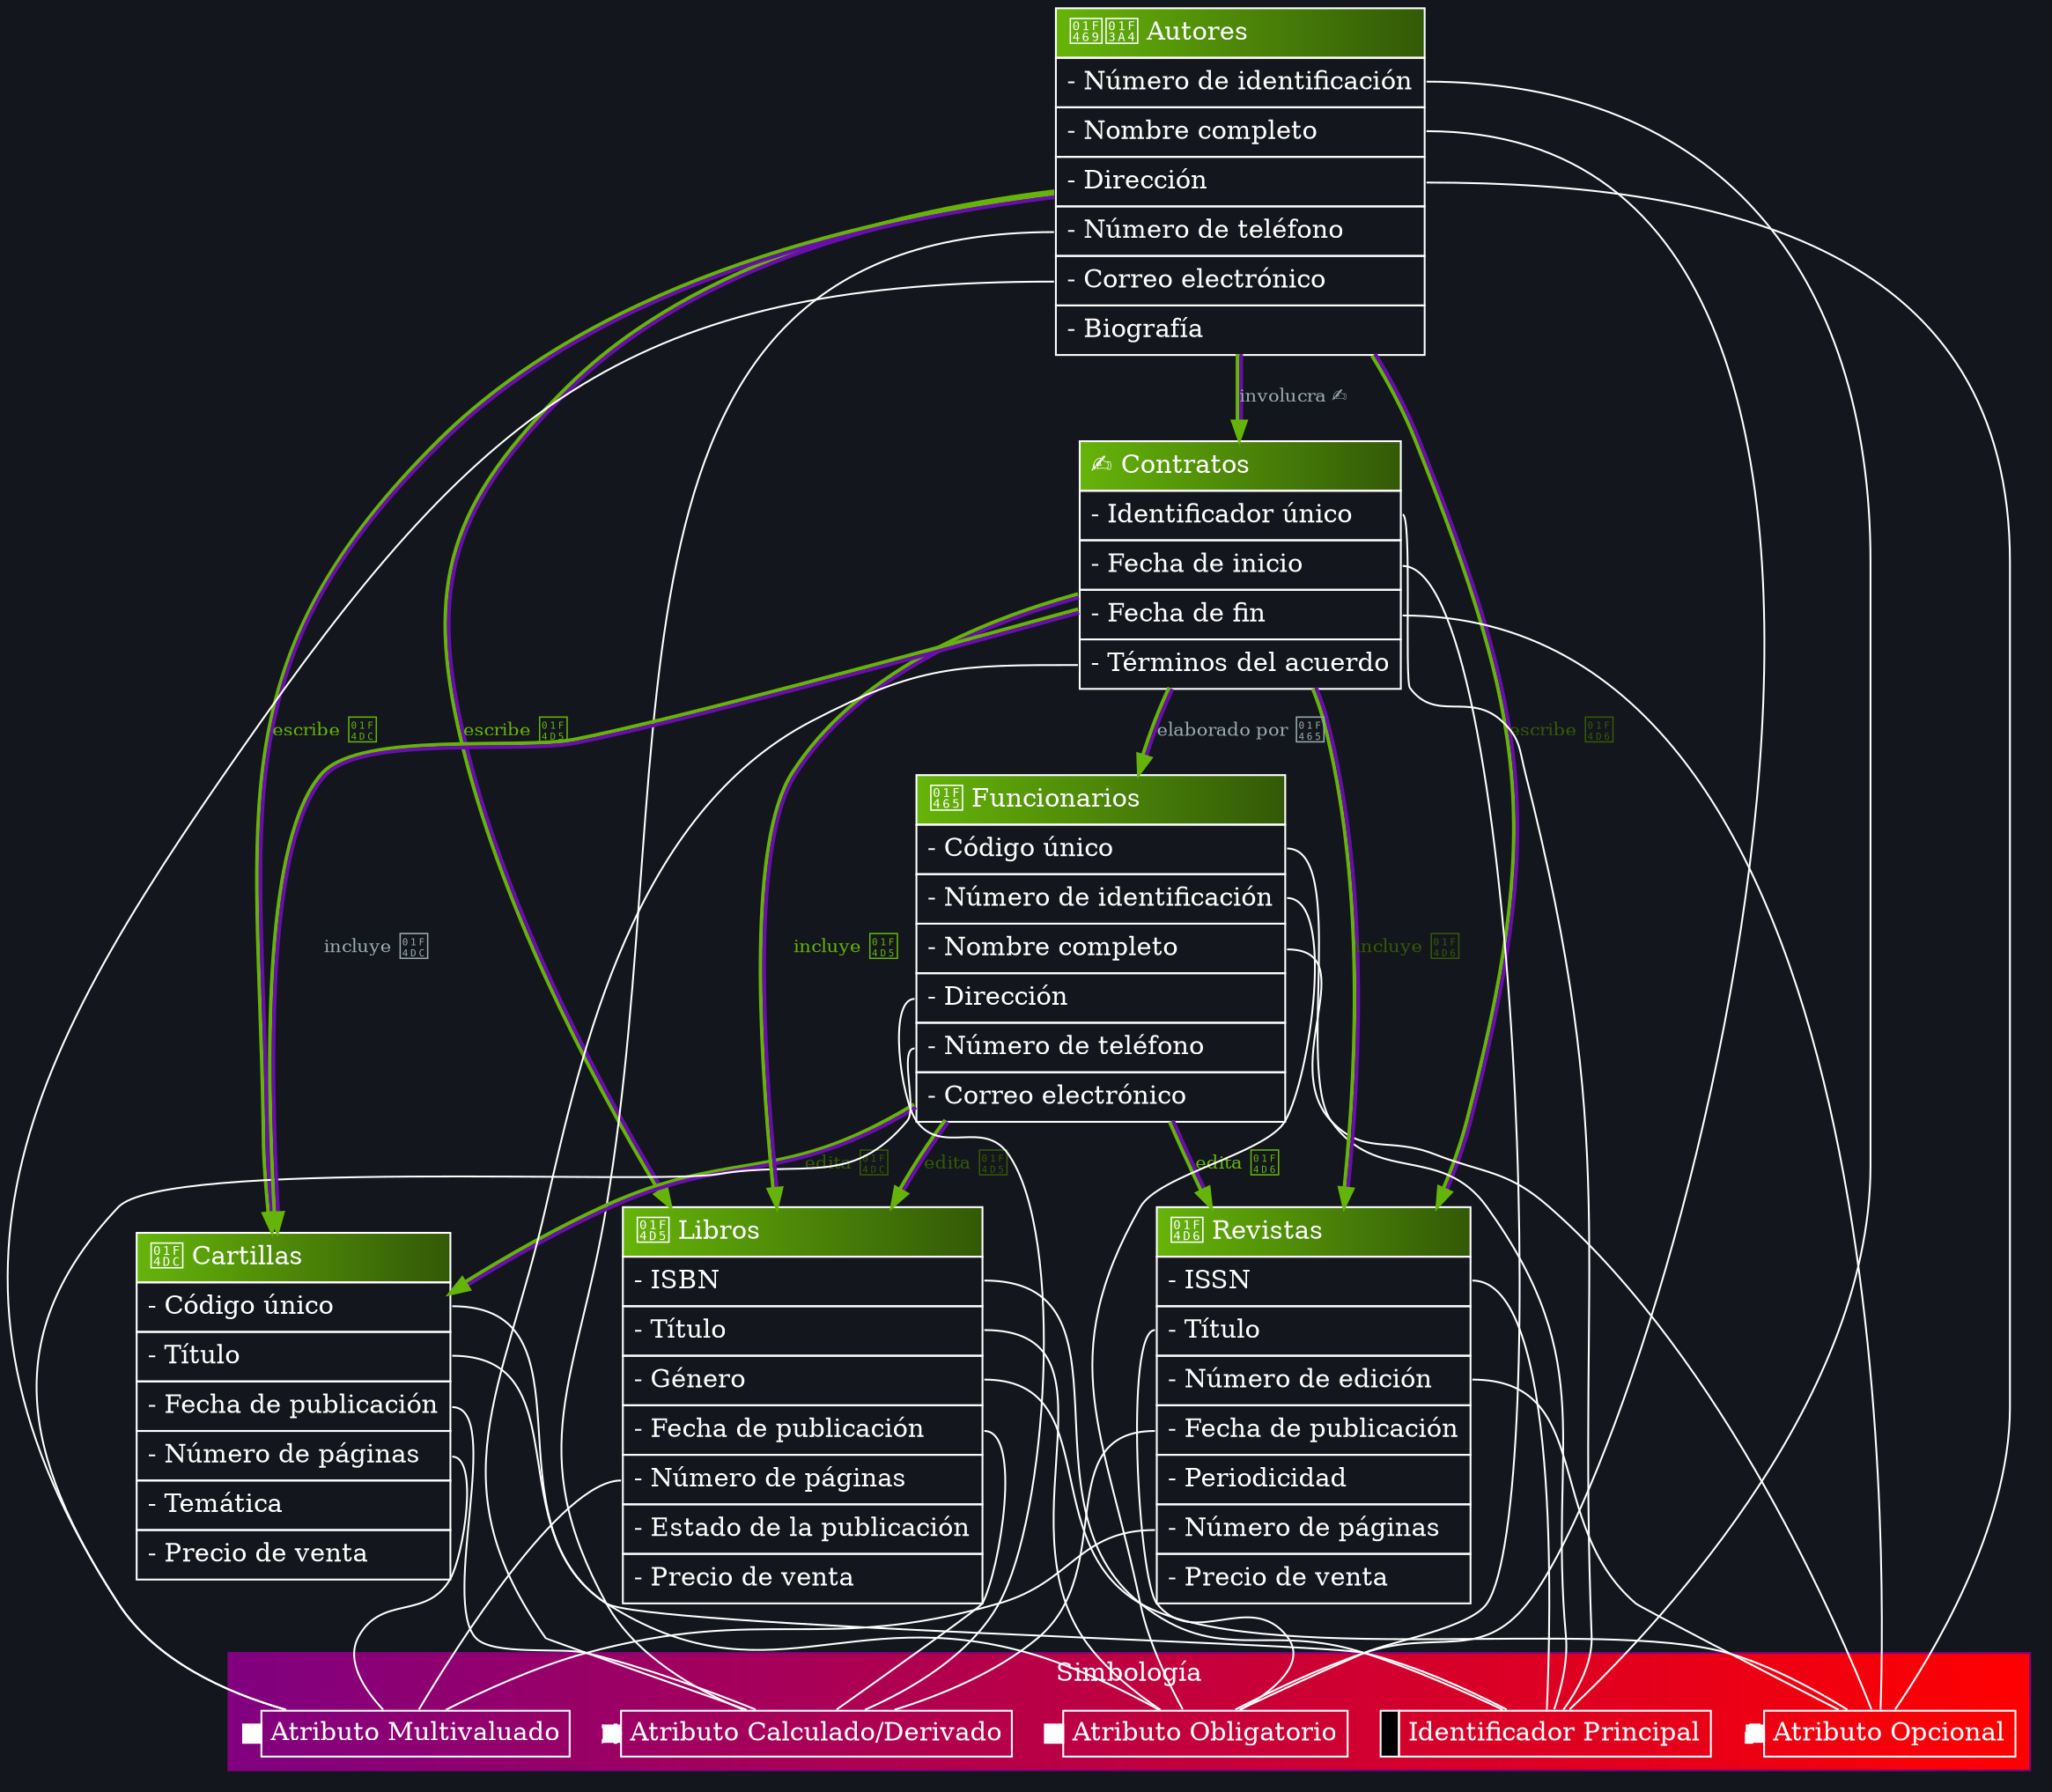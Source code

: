 digraph Editorial {
    // Configuración general del gráfico
    bgcolor="#13161c";
    node [shape=plain, fontcolor=white, color=white];
    edge [color="#99adb0", fontcolor="#99adb0", fontsize=10];

    // Función para crear el diseño de la tabla con separación
    Libros [label=<
        <table border="0" cellborder="1" cellspacing="0" cellpadding="5">
            <tr><td bgcolor="#66b409 : #335907" align="left"><font color="white">📕 Libros</font></td></tr>
            <tr><td align="left" port="ISBN">- ISBN</td></tr>
            <tr><td align="left" port="Titulo">- Título</td></tr>
            <tr><td align="left" port="Genero">- Género</td></tr>
            <tr><td align="left" port="FechaPublicacion">- Fecha de publicación</td></tr>
            <tr><td align="left" port="NumPaginas">- Número de páginas</td></tr>
            <tr><td align="left" port="EstadoPublicacion">- Estado de la publicación</td></tr>
            <tr><td align="left" port="PrecioVenta">- Precio de venta</td></tr>
        </table>
    >];
    Revistas [label=<
        <table border="0" cellborder="1" cellspacing="0" cellpadding="5">
            <tr><td bgcolor="#66b409 : #335907" align="left"><font color="white">📖 Revistas</font></td></tr>
            <tr><td align="left" port="ISSN">- ISSN</td></tr>
            <tr><td align="left" port="Titulo">- Título</td></tr>
            <tr><td align="left" port="NumEdicion">- Número de edición</td></tr>
            <tr><td align="left" port="FechaPublicacion">- Fecha de publicación</td></tr>
            <tr><td align="left" port="Periodicidad">- Periodicidad</td></tr>
            <tr><td align="left" port="NumPaginas">- Número de páginas</td></tr>
            <tr><td align="left" port="PrecioVenta">- Precio de venta</td></tr>
        </table>
    >];
    Cartillas [label=<
        <table border="0" cellborder="1" cellspacing="0" cellpadding="5">
            <tr><td bgcolor="#66b409 : #335907" align="left"><font color="white">📜 Cartillas</font></td></tr>
            <tr><td align="left" port="CodigoUnico">- Código único</td></tr>
            <tr><td align="left" port="Titulo">- Título</td></tr>
            <tr><td align="left" port="FechaPublicacion">- Fecha de publicación</td></tr>
            <tr><td align="left" port="NumPaginas">- Número de páginas</td></tr>
            <tr><td align="left" port="Tematica">- Temática</td></tr>
            <tr><td align="left" port="PrecioVenta">- Precio de venta</td></tr>
        </table>
    >];
    Autores [label=<
        <table border="0" cellborder="1" cellspacing="0" cellpadding="5">
            <tr><td bgcolor="#66b409 : #335907" align="left"><font color="white">👩‍🎤 Autores</font></td></tr>
            <tr><td align="left" port="NumIdentificacion">- Número de identificación</td></tr>
            <tr><td align="left" port="NombreCompleto">- Nombre completo</td></tr>
            <tr><td align="left" port="Direccion">- Dirección</td></tr>
            <tr><td align="left" port="NumTelefono">- Número de teléfono</td></tr>
            <tr><td align="left" port="Email">- Correo electrónico</td></tr>
            <tr><td align="left" port="Biografia">- Biografía</td></tr>
        </table>
    >];
    Funcionarios [label=<
        <table border="0" cellborder="1" cellspacing="0" cellpadding="5">
            <tr><td bgcolor="#66b409 : #335907" align="left"><font color="white">👥 Funcionarios</font></td></tr>
            <tr><td align="left" port="CodigoUnico">- Código único</td></tr>
            <tr><td align="left" port="NumIdentificacion">- Número de identificación</td></tr>
            <tr><td align="left" port="NombreCompleto">- Nombre completo</td></tr>
            <tr><td align="left" port="Direccion">- Dirección</td></tr>
            <tr><td align="left" port="NumTelefono">- Número de teléfono</td></tr>
            <tr><td align="left" port="Email">- Correo electrónico</td></tr>
        </table>
    >];
    Contratos [label=<
        <table border="0" cellborder="1" cellspacing="0" cellpadding="5">
            <tr><td bgcolor= "#66b409 : #335907" align="left"><font color="white">✍️ Contratos</font></td></tr>
            <tr><td align="left" port="IdentificadorUnico">- Identificador único</td></tr>
            <tr><td align="left" port="FechaInicio">- Fecha de inicio</td></tr>
            <tr><td align="left" port="FechaFin">- Fecha de fin</td></tr>
            <tr><td align="left" port="TerminosAcuerdo">- Términos del acuerdo</td></tr>
        </table>
    >];

    // Definir las relaciones con etiquetas y colores
    Autores -> Libros [label="escribe 📕", color="#66b409:#6a0dad", fontcolor="#66b409", penwidth=2];
    Autores -> Revistas [label="escribe 📖", color="#66b409:#6a0dad", fontcolor="#335907", penwidth=2];
    Autores -> Cartillas [label="escribe 📜", color="#66b409:#6a0dad", fontcolor="#66b409", penwidth=2];
    Funcionarios -> Libros [label="edita 📕", color="#66b409:#6a0dad", fontcolor="#335907", penwidth=2];
    Funcionarios -> Revistas [label="edita 📖", color="#66b409:#6a0dad", fontcolor="#66b409", penwidth=2];
    Funcionarios -> Cartillas [label="edita 📜", color="#66b409:#6a0dad", fontcolor="#335907", penwidth=2];
    Autores -> Contratos [label="involucra ✍️", color="#66b409:#6a0dad", fontcolor="#99adb0", penwidth=2];
    Contratos -> Libros [label="incluye 📕", color="#66b409:#6a0dad", fontcolor="#66b409", penwidth=2];
    Contratos -> Revistas [label="incluye 📖", color="#66b409:#6a0dad", fontcolor="#335907", penwidth=2];
    Contratos -> Cartillas [label="incluye 📜", color="#66b409:#6a0dad", fontcolor="#99adb0", penwidth=2];
    Contratos -> Funcionarios [label="elaborado por 👥", color="#66b409:#6a0dad", fontcolor="#99adb0", penwidth=2];

    // Integración de simbología en el diagrama
    Libros:ISBN -> IdentificadorPrincipal [label="", arrowhead=none, color=white];
    Libros:Titulo -> AtributoObligatorio [label="", arrowhead=none, color=white];
    Libros:Genero -> AtributoOpcional [label="", arrowhead=none, color=white];
    Libros:FechaPublicacion -> AtributoCalculado [label="", arrowhead=none, color=white];
    Libros:NumPaginas -> AtributoMultivaluado [label="", arrowhead=none, color=white];

    Revistas:ISSN -> IdentificadorPrincipal [label="", arrowhead=none, color=white];
    Revistas:Titulo -> AtributoObligatorio [label="", arrowhead=none, color=white];
    Revistas:NumEdicion -> AtributoOpcional [label="", arrowhead=none, color=white];
    Revistas:FechaPublicacion -> AtributoCalculado [label="", arrowhead=none, color=white];
    Revistas:NumPaginas -> AtributoMultivaluado [label="", arrowhead=none, color=white];

    Cartillas:CodigoUnico -> IdentificadorPrincipal [label="", arrowhead=none, color=white];
    Cartillas:Titulo -> AtributoObligatorio [label="", arrowhead=none, color=white];
    Cartillas:FechaPublicacion -> AtributoCalculado [label="", arrowhead=none, color=white];
    Cartillas:NumPaginas -> AtributoMultivaluado [label="", arrowhead=none, color=white];

    Autores:NumIdentificacion -> IdentificadorPrincipal [label="", arrowhead=none, color=white];
    Autores:NombreCompleto -> AtributoObligatorio [label="", arrowhead=none, color=white];
    Autores:Direccion -> AtributoOpcional [label="", arrowhead=none, color=white];
    Autores:NumTelefono -> AtributoCalculado [label="", arrowhead=none, color=white];
    Autores:Email -> AtributoMultivaluado [label="", arrowhead=none, color=white];

    Funcionarios:CodigoUnico -> IdentificadorPrincipal [label="", arrowhead=none, color=white];
    Funcionarios:NumIdentificacion -> AtributoObligatorio [label="", arrowhead=none, color=white];
    Funcionarios:NombreCompleto -> AtributoOpcional [label="", arrowhead=none, color=white];
    Funcionarios:Direccion -> AtributoCalculado [label="", arrowhead=none, color=white];
    Funcionarios:NumTelefono -> AtributoMultivaluado [label="", arrowhead=none, color=white];

    Contratos:IdentificadorUnico -> IdentificadorPrincipal [label="", arrowhead=none, color=white];
    Contratos:FechaInicio -> AtributoObligatorio [label="", arrowhead=none, color=white];
    Contratos:FechaFin -> AtributoOpcional [label="", arrowhead=none, color=white];
    Contratos:TerminosAcuerdo -> AtributoCalculado [label="", arrowhead=none, color=white];

    // Relaciones adicionales de simbología
    subgraph cluster_simbologia {
        label = "Simbología";
        fontcolor=white;
        style = "filled";
        fillcolor = "#800080:#ff0000";
        color = "#800080:#ff0000"; // Sin borde visible
        node [shape=plaintext, fontcolor=white];
        
        IdentificadorPrincipal [label=<<table border="0" cellborder="1" cellspacing="0" cellpadding="4"><tr><td bgcolor="black"></td><td>Identificador Principal</td></tr></table>>];
        AtributoObligatorio [label=<<table border="0" cellborder="1" cellspacing="0" cellpadding="4"><tr><td bgcolor="white" fixedsize="true" width="10" height="10"></td><td>Atributo Obligatorio</td></tr></table>>];
        AtributoOpcional [label=<<table border="0" cellborder="1" cellspacing="0" cellpadding="4"><tr><td bgcolor="white" fixedsize="true" width="10" height="10" style="dashed"></td><td>Atributo Opcional</td></tr></table>>];
        AtributoCalculado [label=<<table border="0" cellborder="1" cellspacing="0" cellpadding="4"><tr><td bgcolor="white" fixedsize="true" width="10" height="10" style="dotted"></td><td>Atributo Calculado/Derivado</td></tr></table>>];
        AtributoMultivaluado [label=<<table border="0" cellborder="1" cellspacing="0" cellpadding="4"><tr><td bgcolor="white" fixedsize="true" width="10" height="10" style="double"></td><td>Atributo Multivaluado</td></tr></table>>];
    }
}
